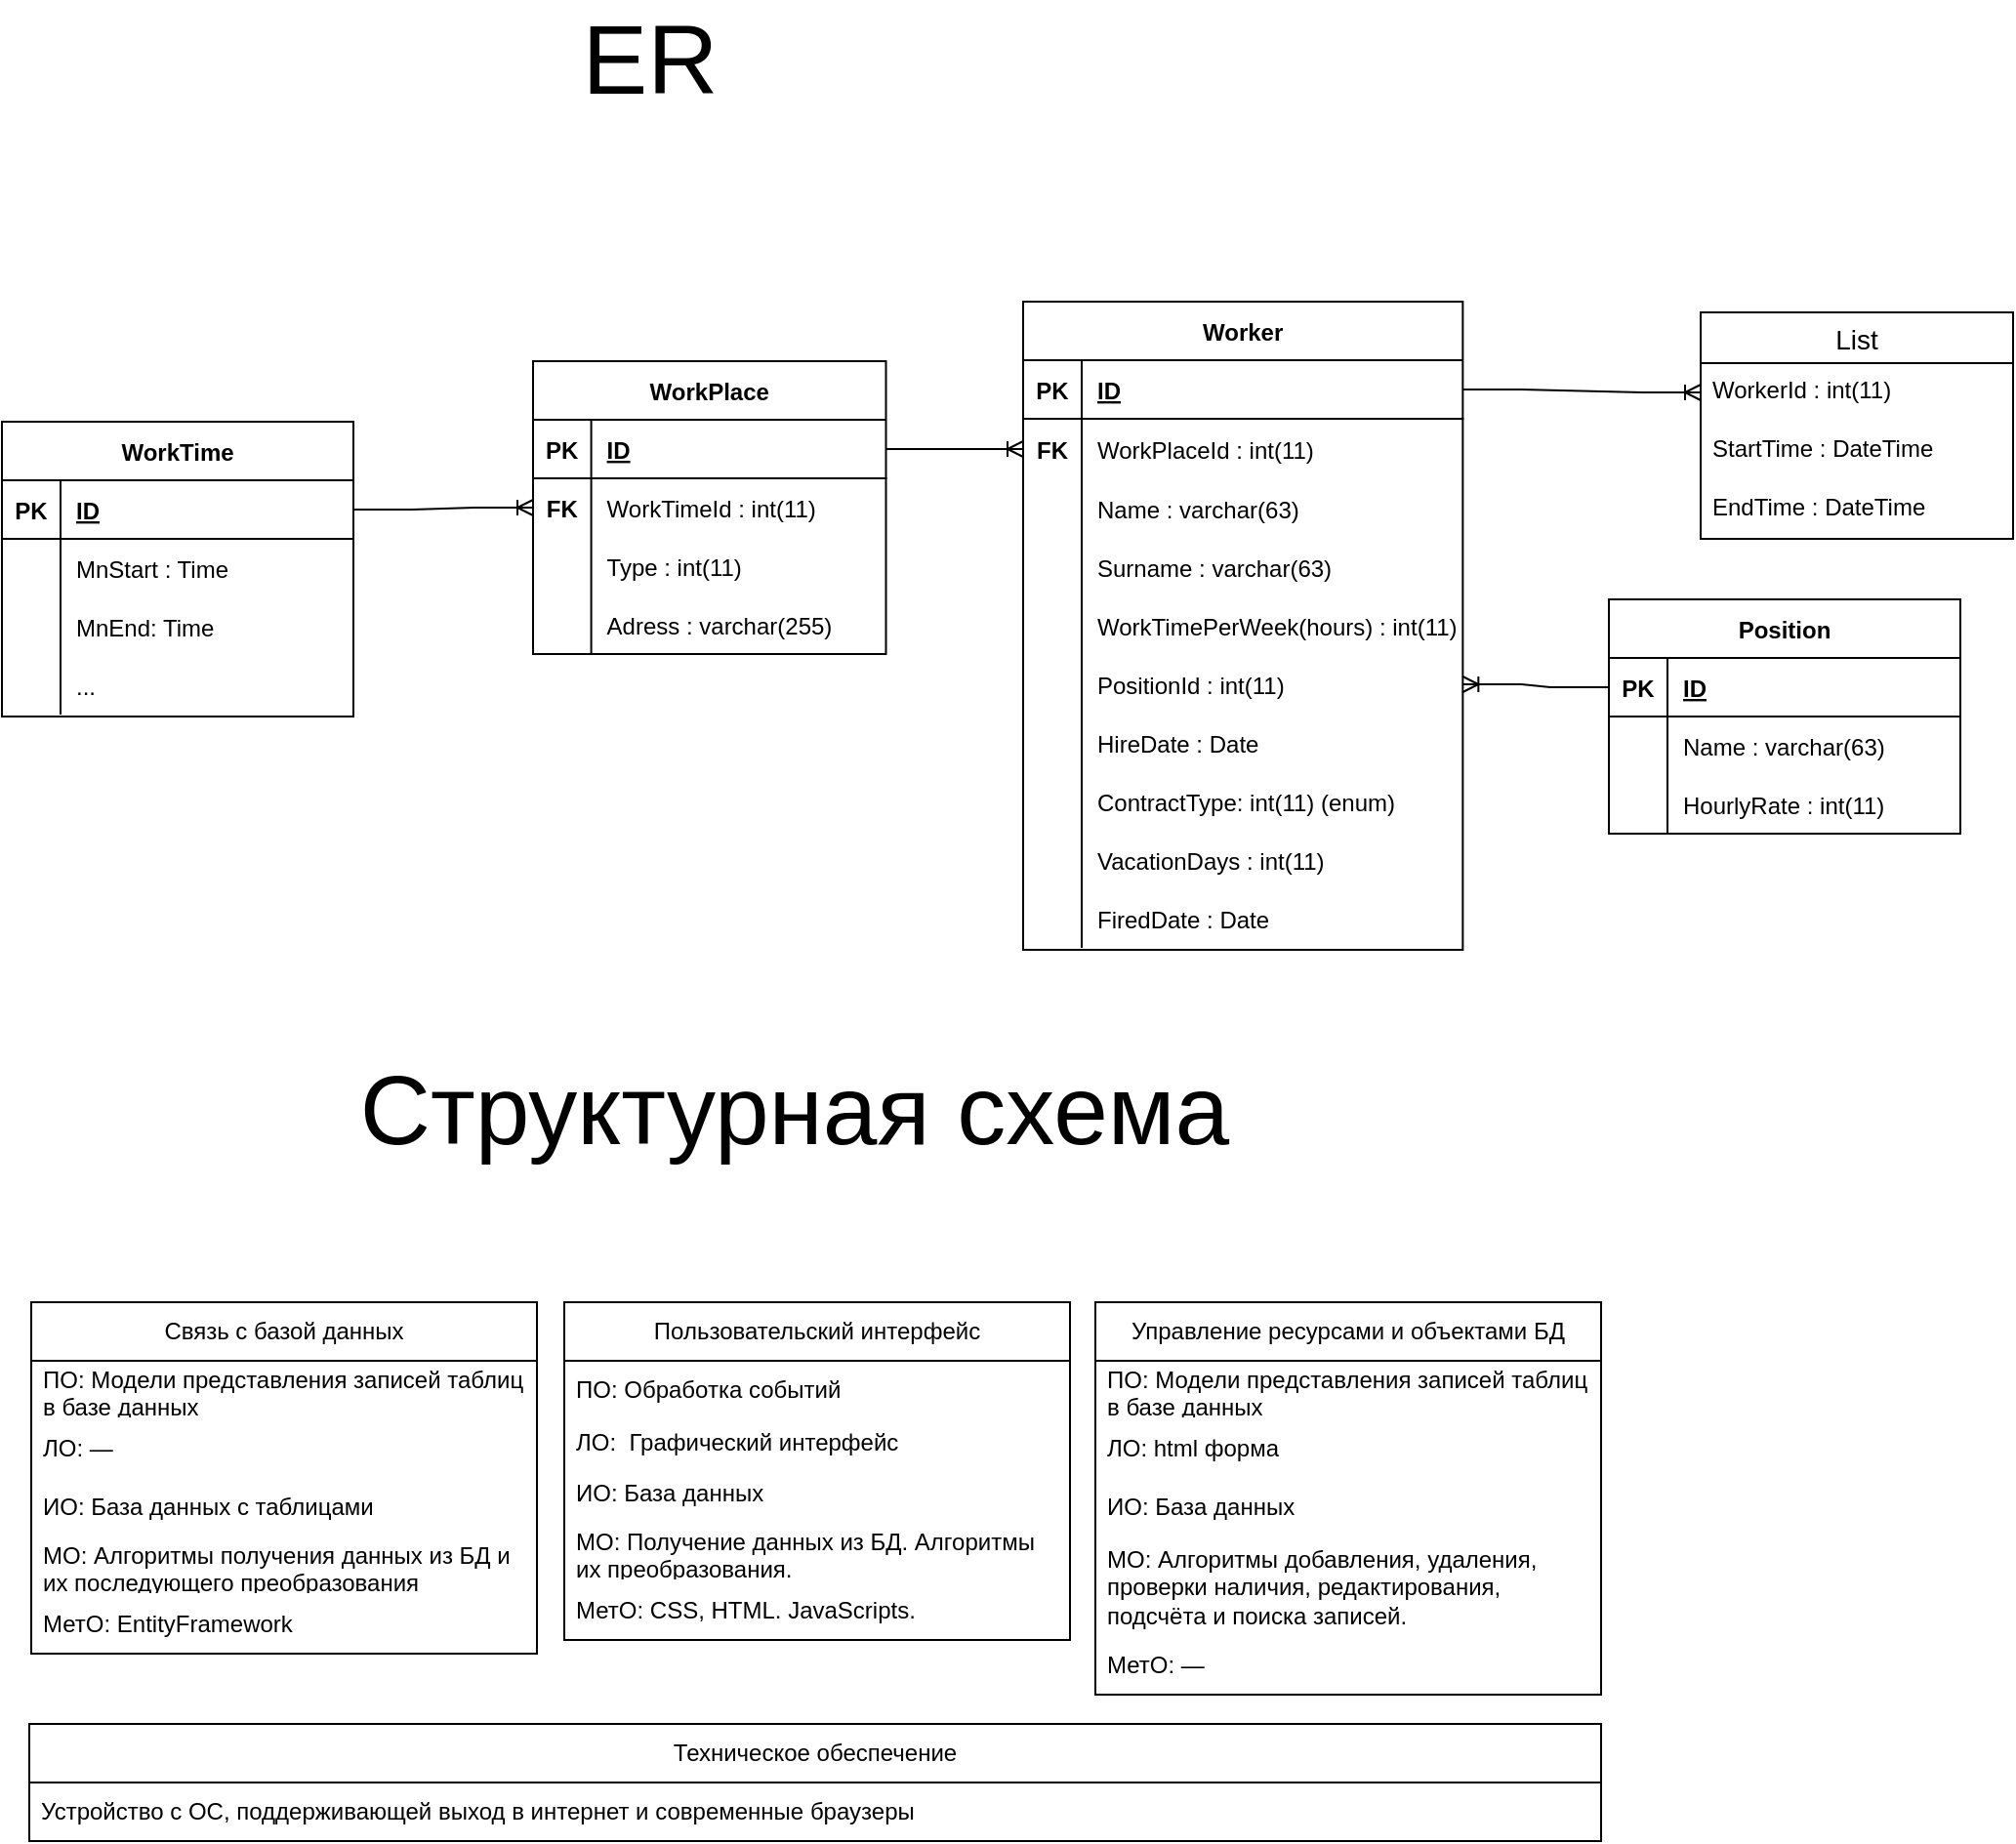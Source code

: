 <mxfile version="20.6.0" type="github">
  <diagram id="sMmAQYCs5EyKu3Fh2t2H" name="Page-1">
    <mxGraphModel dx="2839" dy="638" grid="0" gridSize="10" guides="1" tooltips="1" connect="1" arrows="1" fold="1" page="1" pageScale="1" pageWidth="827" pageHeight="1169" math="0" shadow="0">
      <root>
        <mxCell id="0" />
        <mxCell id="1" parent="0" />
        <mxCell id="rYv1pdvPTBTZVdlMx-2p-1" value="WorkPlace" style="shape=table;startSize=30;container=1;collapsible=1;childLayout=tableLayout;fixedRows=1;rowLines=0;fontStyle=1;align=center;resizeLast=1;" parent="1" vertex="1">
          <mxGeometry x="-1333" y="242" width="180.75" height="150" as="geometry" />
        </mxCell>
        <mxCell id="rYv1pdvPTBTZVdlMx-2p-2" value="" style="shape=tableRow;horizontal=0;startSize=0;swimlaneHead=0;swimlaneBody=0;fillColor=none;collapsible=0;dropTarget=0;points=[[0,0.5],[1,0.5]];portConstraint=eastwest;top=0;left=0;right=0;bottom=1;" parent="rYv1pdvPTBTZVdlMx-2p-1" vertex="1">
          <mxGeometry y="30" width="180.75" height="30" as="geometry" />
        </mxCell>
        <mxCell id="rYv1pdvPTBTZVdlMx-2p-3" value="PK" style="shape=partialRectangle;connectable=0;fillColor=none;top=0;left=0;bottom=0;right=0;fontStyle=1;overflow=hidden;" parent="rYv1pdvPTBTZVdlMx-2p-2" vertex="1">
          <mxGeometry width="29.793" height="30" as="geometry">
            <mxRectangle width="29.793" height="30" as="alternateBounds" />
          </mxGeometry>
        </mxCell>
        <mxCell id="rYv1pdvPTBTZVdlMx-2p-4" value="ID" style="shape=partialRectangle;connectable=0;fillColor=none;top=0;left=0;bottom=0;right=0;align=left;spacingLeft=6;fontStyle=5;overflow=hidden;" parent="rYv1pdvPTBTZVdlMx-2p-2" vertex="1">
          <mxGeometry x="29.793" width="150.957" height="30" as="geometry">
            <mxRectangle width="150.957" height="30" as="alternateBounds" />
          </mxGeometry>
        </mxCell>
        <mxCell id="rYv1pdvPTBTZVdlMx-2p-8" value="" style="shape=tableRow;horizontal=0;startSize=0;swimlaneHead=0;swimlaneBody=0;fillColor=none;collapsible=0;dropTarget=0;points=[[0,0.5],[1,0.5]];portConstraint=eastwest;top=0;left=0;right=0;bottom=0;" parent="rYv1pdvPTBTZVdlMx-2p-1" vertex="1">
          <mxGeometry y="60" width="180.75" height="30" as="geometry" />
        </mxCell>
        <mxCell id="rYv1pdvPTBTZVdlMx-2p-9" value="FK" style="shape=partialRectangle;connectable=0;fillColor=none;top=0;left=0;bottom=0;right=0;editable=1;overflow=hidden;fontStyle=1" parent="rYv1pdvPTBTZVdlMx-2p-8" vertex="1">
          <mxGeometry width="29.793" height="30" as="geometry">
            <mxRectangle width="29.793" height="30" as="alternateBounds" />
          </mxGeometry>
        </mxCell>
        <mxCell id="rYv1pdvPTBTZVdlMx-2p-10" value="WorkTimeId : int(11)" style="shape=partialRectangle;connectable=0;fillColor=none;top=0;left=0;bottom=0;right=0;align=left;spacingLeft=6;overflow=hidden;" parent="rYv1pdvPTBTZVdlMx-2p-8" vertex="1">
          <mxGeometry x="29.793" width="150.957" height="30" as="geometry">
            <mxRectangle width="150.957" height="30" as="alternateBounds" />
          </mxGeometry>
        </mxCell>
        <mxCell id="rYv1pdvPTBTZVdlMx-2p-106" value="" style="shape=tableRow;horizontal=0;startSize=0;swimlaneHead=0;swimlaneBody=0;fillColor=none;collapsible=0;dropTarget=0;points=[[0,0.5],[1,0.5]];portConstraint=eastwest;top=0;left=0;right=0;bottom=0;" parent="rYv1pdvPTBTZVdlMx-2p-1" vertex="1">
          <mxGeometry y="90" width="180.75" height="30" as="geometry" />
        </mxCell>
        <mxCell id="rYv1pdvPTBTZVdlMx-2p-107" value="" style="shape=partialRectangle;connectable=0;fillColor=none;top=0;left=0;bottom=0;right=0;editable=1;overflow=hidden;" parent="rYv1pdvPTBTZVdlMx-2p-106" vertex="1">
          <mxGeometry width="29.793" height="30" as="geometry">
            <mxRectangle width="29.793" height="30" as="alternateBounds" />
          </mxGeometry>
        </mxCell>
        <mxCell id="rYv1pdvPTBTZVdlMx-2p-108" value="Type : int(11)" style="shape=partialRectangle;connectable=0;fillColor=none;top=0;left=0;bottom=0;right=0;align=left;spacingLeft=6;overflow=hidden;" parent="rYv1pdvPTBTZVdlMx-2p-106" vertex="1">
          <mxGeometry x="29.793" width="150.957" height="30" as="geometry">
            <mxRectangle width="150.957" height="30" as="alternateBounds" />
          </mxGeometry>
        </mxCell>
        <mxCell id="rYv1pdvPTBTZVdlMx-2p-129" value="" style="shape=tableRow;horizontal=0;startSize=0;swimlaneHead=0;swimlaneBody=0;fillColor=none;collapsible=0;dropTarget=0;points=[[0,0.5],[1,0.5]];portConstraint=eastwest;top=0;left=0;right=0;bottom=0;" parent="rYv1pdvPTBTZVdlMx-2p-1" vertex="1">
          <mxGeometry y="120" width="180.75" height="30" as="geometry" />
        </mxCell>
        <mxCell id="rYv1pdvPTBTZVdlMx-2p-130" value="" style="shape=partialRectangle;connectable=0;fillColor=none;top=0;left=0;bottom=0;right=0;editable=1;overflow=hidden;" parent="rYv1pdvPTBTZVdlMx-2p-129" vertex="1">
          <mxGeometry width="29.793" height="30" as="geometry">
            <mxRectangle width="29.793" height="30" as="alternateBounds" />
          </mxGeometry>
        </mxCell>
        <mxCell id="rYv1pdvPTBTZVdlMx-2p-131" value="Adress : varchar(255)" style="shape=partialRectangle;connectable=0;fillColor=none;top=0;left=0;bottom=0;right=0;align=left;spacingLeft=6;overflow=hidden;" parent="rYv1pdvPTBTZVdlMx-2p-129" vertex="1">
          <mxGeometry x="29.793" width="150.957" height="30" as="geometry">
            <mxRectangle width="150.957" height="30" as="alternateBounds" />
          </mxGeometry>
        </mxCell>
        <mxCell id="rYv1pdvPTBTZVdlMx-2p-14" value="Worker" style="shape=table;startSize=30;container=1;collapsible=1;childLayout=tableLayout;fixedRows=1;rowLines=0;fontStyle=1;align=center;resizeLast=1;" parent="1" vertex="1">
          <mxGeometry x="-1082" y="211.5" width="225.17" height="332" as="geometry">
            <mxRectangle x="-540" y="203.5" width="68" height="30" as="alternateBounds" />
          </mxGeometry>
        </mxCell>
        <mxCell id="rYv1pdvPTBTZVdlMx-2p-15" value="" style="shape=tableRow;horizontal=0;startSize=0;swimlaneHead=0;swimlaneBody=0;fillColor=none;collapsible=0;dropTarget=0;points=[[0,0.5],[1,0.5]];portConstraint=eastwest;top=0;left=0;right=0;bottom=1;" parent="rYv1pdvPTBTZVdlMx-2p-14" vertex="1">
          <mxGeometry y="30" width="225.17" height="30" as="geometry" />
        </mxCell>
        <mxCell id="rYv1pdvPTBTZVdlMx-2p-16" value="PK" style="shape=partialRectangle;connectable=0;fillColor=none;top=0;left=0;bottom=0;right=0;fontStyle=1;overflow=hidden;" parent="rYv1pdvPTBTZVdlMx-2p-15" vertex="1">
          <mxGeometry width="30.0" height="30" as="geometry">
            <mxRectangle width="30.0" height="30" as="alternateBounds" />
          </mxGeometry>
        </mxCell>
        <mxCell id="rYv1pdvPTBTZVdlMx-2p-17" value="ID" style="shape=partialRectangle;connectable=0;fillColor=none;top=0;left=0;bottom=0;right=0;align=left;spacingLeft=6;fontStyle=5;overflow=hidden;" parent="rYv1pdvPTBTZVdlMx-2p-15" vertex="1">
          <mxGeometry x="30.0" width="195.17" height="30" as="geometry">
            <mxRectangle width="195.17" height="30" as="alternateBounds" />
          </mxGeometry>
        </mxCell>
        <mxCell id="rYv1pdvPTBTZVdlMx-2p-18" value="" style="shape=tableRow;horizontal=0;startSize=0;swimlaneHead=0;swimlaneBody=0;fillColor=none;collapsible=0;dropTarget=0;points=[[0,0.5],[1,0.5]];portConstraint=eastwest;top=0;left=0;right=0;bottom=0;" parent="rYv1pdvPTBTZVdlMx-2p-14" vertex="1">
          <mxGeometry y="60" width="225.17" height="31" as="geometry" />
        </mxCell>
        <mxCell id="rYv1pdvPTBTZVdlMx-2p-19" value="FK" style="shape=partialRectangle;connectable=0;fillColor=none;top=0;left=0;bottom=0;right=0;editable=1;overflow=hidden;fontStyle=1" parent="rYv1pdvPTBTZVdlMx-2p-18" vertex="1">
          <mxGeometry width="30.0" height="31" as="geometry">
            <mxRectangle width="30.0" height="31" as="alternateBounds" />
          </mxGeometry>
        </mxCell>
        <mxCell id="rYv1pdvPTBTZVdlMx-2p-20" value="WorkPlaceId : int(11)" style="shape=partialRectangle;connectable=0;fillColor=none;top=0;left=0;bottom=0;right=0;align=left;spacingLeft=6;overflow=hidden;" parent="rYv1pdvPTBTZVdlMx-2p-18" vertex="1">
          <mxGeometry x="30.0" width="195.17" height="31" as="geometry">
            <mxRectangle width="195.17" height="31" as="alternateBounds" />
          </mxGeometry>
        </mxCell>
        <mxCell id="rYv1pdvPTBTZVdlMx-2p-21" value="" style="shape=tableRow;horizontal=0;startSize=0;swimlaneHead=0;swimlaneBody=0;fillColor=none;collapsible=0;dropTarget=0;points=[[0,0.5],[1,0.5]];portConstraint=eastwest;top=0;left=0;right=0;bottom=0;" parent="rYv1pdvPTBTZVdlMx-2p-14" vertex="1">
          <mxGeometry y="91" width="225.17" height="30" as="geometry" />
        </mxCell>
        <mxCell id="rYv1pdvPTBTZVdlMx-2p-22" value="" style="shape=partialRectangle;connectable=0;fillColor=none;top=0;left=0;bottom=0;right=0;editable=1;overflow=hidden;" parent="rYv1pdvPTBTZVdlMx-2p-21" vertex="1">
          <mxGeometry width="30.0" height="30" as="geometry">
            <mxRectangle width="30.0" height="30" as="alternateBounds" />
          </mxGeometry>
        </mxCell>
        <mxCell id="rYv1pdvPTBTZVdlMx-2p-23" value="Name : varchar(63)" style="shape=partialRectangle;connectable=0;fillColor=none;top=0;left=0;bottom=0;right=0;align=left;spacingLeft=6;overflow=hidden;" parent="rYv1pdvPTBTZVdlMx-2p-21" vertex="1">
          <mxGeometry x="30.0" width="195.17" height="30" as="geometry">
            <mxRectangle width="195.17" height="30" as="alternateBounds" />
          </mxGeometry>
        </mxCell>
        <mxCell id="rYv1pdvPTBTZVdlMx-2p-24" value="" style="shape=tableRow;horizontal=0;startSize=0;swimlaneHead=0;swimlaneBody=0;fillColor=none;collapsible=0;dropTarget=0;points=[[0,0.5],[1,0.5]];portConstraint=eastwest;top=0;left=0;right=0;bottom=0;" parent="rYv1pdvPTBTZVdlMx-2p-14" vertex="1">
          <mxGeometry y="121" width="225.17" height="30" as="geometry" />
        </mxCell>
        <mxCell id="rYv1pdvPTBTZVdlMx-2p-25" value="" style="shape=partialRectangle;connectable=0;fillColor=none;top=0;left=0;bottom=0;right=0;editable=1;overflow=hidden;" parent="rYv1pdvPTBTZVdlMx-2p-24" vertex="1">
          <mxGeometry width="30.0" height="30" as="geometry">
            <mxRectangle width="30.0" height="30" as="alternateBounds" />
          </mxGeometry>
        </mxCell>
        <mxCell id="rYv1pdvPTBTZVdlMx-2p-26" value="Surname : varchar(63)" style="shape=partialRectangle;connectable=0;fillColor=none;top=0;left=0;bottom=0;right=0;align=left;spacingLeft=6;overflow=hidden;" parent="rYv1pdvPTBTZVdlMx-2p-24" vertex="1">
          <mxGeometry x="30.0" width="195.17" height="30" as="geometry">
            <mxRectangle width="195.17" height="30" as="alternateBounds" />
          </mxGeometry>
        </mxCell>
        <mxCell id="rYv1pdvPTBTZVdlMx-2p-30" value="" style="shape=tableRow;horizontal=0;startSize=0;swimlaneHead=0;swimlaneBody=0;fillColor=none;collapsible=0;dropTarget=0;points=[[0,0.5],[1,0.5]];portConstraint=eastwest;top=0;left=0;right=0;bottom=0;" parent="rYv1pdvPTBTZVdlMx-2p-14" vertex="1">
          <mxGeometry y="151" width="225.17" height="30" as="geometry" />
        </mxCell>
        <mxCell id="rYv1pdvPTBTZVdlMx-2p-31" value="" style="shape=partialRectangle;connectable=0;fillColor=none;top=0;left=0;bottom=0;right=0;editable=1;overflow=hidden;" parent="rYv1pdvPTBTZVdlMx-2p-30" vertex="1">
          <mxGeometry width="30.0" height="30" as="geometry">
            <mxRectangle width="30.0" height="30" as="alternateBounds" />
          </mxGeometry>
        </mxCell>
        <mxCell id="rYv1pdvPTBTZVdlMx-2p-32" value="WorkTimePerWeek(hours) : int(11)" style="shape=partialRectangle;connectable=0;fillColor=none;top=0;left=0;bottom=0;right=0;align=left;spacingLeft=6;overflow=hidden;" parent="rYv1pdvPTBTZVdlMx-2p-30" vertex="1">
          <mxGeometry x="30.0" width="195.17" height="30" as="geometry">
            <mxRectangle width="195.17" height="30" as="alternateBounds" />
          </mxGeometry>
        </mxCell>
        <mxCell id="rYv1pdvPTBTZVdlMx-2p-49" value="" style="shape=tableRow;horizontal=0;startSize=0;swimlaneHead=0;swimlaneBody=0;fillColor=none;collapsible=0;dropTarget=0;points=[[0,0.5],[1,0.5]];portConstraint=eastwest;top=0;left=0;right=0;bottom=0;" parent="rYv1pdvPTBTZVdlMx-2p-14" vertex="1">
          <mxGeometry y="181" width="225.17" height="30" as="geometry" />
        </mxCell>
        <mxCell id="rYv1pdvPTBTZVdlMx-2p-50" value="" style="shape=partialRectangle;connectable=0;fillColor=none;top=0;left=0;bottom=0;right=0;editable=1;overflow=hidden;" parent="rYv1pdvPTBTZVdlMx-2p-49" vertex="1">
          <mxGeometry width="30.0" height="30" as="geometry">
            <mxRectangle width="30.0" height="30" as="alternateBounds" />
          </mxGeometry>
        </mxCell>
        <mxCell id="rYv1pdvPTBTZVdlMx-2p-51" value="PositionId : int(11)" style="shape=partialRectangle;connectable=0;fillColor=none;top=0;left=0;bottom=0;right=0;align=left;spacingLeft=6;overflow=hidden;" parent="rYv1pdvPTBTZVdlMx-2p-49" vertex="1">
          <mxGeometry x="30.0" width="195.17" height="30" as="geometry">
            <mxRectangle width="195.17" height="30" as="alternateBounds" />
          </mxGeometry>
        </mxCell>
        <mxCell id="rYv1pdvPTBTZVdlMx-2p-52" value="" style="shape=tableRow;horizontal=0;startSize=0;swimlaneHead=0;swimlaneBody=0;fillColor=none;collapsible=0;dropTarget=0;points=[[0,0.5],[1,0.5]];portConstraint=eastwest;top=0;left=0;right=0;bottom=0;" parent="rYv1pdvPTBTZVdlMx-2p-14" vertex="1">
          <mxGeometry y="211" width="225.17" height="30" as="geometry" />
        </mxCell>
        <mxCell id="rYv1pdvPTBTZVdlMx-2p-53" value="" style="shape=partialRectangle;connectable=0;fillColor=none;top=0;left=0;bottom=0;right=0;editable=1;overflow=hidden;" parent="rYv1pdvPTBTZVdlMx-2p-52" vertex="1">
          <mxGeometry width="30.0" height="30" as="geometry">
            <mxRectangle width="30.0" height="30" as="alternateBounds" />
          </mxGeometry>
        </mxCell>
        <mxCell id="rYv1pdvPTBTZVdlMx-2p-54" value="HireDate : Date" style="shape=partialRectangle;connectable=0;fillColor=none;top=0;left=0;bottom=0;right=0;align=left;spacingLeft=6;overflow=hidden;" parent="rYv1pdvPTBTZVdlMx-2p-52" vertex="1">
          <mxGeometry x="30.0" width="195.17" height="30" as="geometry">
            <mxRectangle width="195.17" height="30" as="alternateBounds" />
          </mxGeometry>
        </mxCell>
        <mxCell id="rYv1pdvPTBTZVdlMx-2p-55" value="" style="shape=tableRow;horizontal=0;startSize=0;swimlaneHead=0;swimlaneBody=0;fillColor=none;collapsible=0;dropTarget=0;points=[[0,0.5],[1,0.5]];portConstraint=eastwest;top=0;left=0;right=0;bottom=0;" parent="rYv1pdvPTBTZVdlMx-2p-14" vertex="1">
          <mxGeometry y="241" width="225.17" height="30" as="geometry" />
        </mxCell>
        <mxCell id="rYv1pdvPTBTZVdlMx-2p-56" value="" style="shape=partialRectangle;connectable=0;fillColor=none;top=0;left=0;bottom=0;right=0;editable=1;overflow=hidden;" parent="rYv1pdvPTBTZVdlMx-2p-55" vertex="1">
          <mxGeometry width="30.0" height="30" as="geometry">
            <mxRectangle width="30.0" height="30" as="alternateBounds" />
          </mxGeometry>
        </mxCell>
        <mxCell id="rYv1pdvPTBTZVdlMx-2p-57" value="ContractType: int(11) (enum)" style="shape=partialRectangle;connectable=0;fillColor=none;top=0;left=0;bottom=0;right=0;align=left;spacingLeft=6;overflow=hidden;" parent="rYv1pdvPTBTZVdlMx-2p-55" vertex="1">
          <mxGeometry x="30.0" width="195.17" height="30" as="geometry">
            <mxRectangle width="195.17" height="30" as="alternateBounds" />
          </mxGeometry>
        </mxCell>
        <mxCell id="rYv1pdvPTBTZVdlMx-2p-58" value="" style="shape=tableRow;horizontal=0;startSize=0;swimlaneHead=0;swimlaneBody=0;fillColor=none;collapsible=0;dropTarget=0;points=[[0,0.5],[1,0.5]];portConstraint=eastwest;top=0;left=0;right=0;bottom=0;" parent="rYv1pdvPTBTZVdlMx-2p-14" vertex="1">
          <mxGeometry y="271" width="225.17" height="30" as="geometry" />
        </mxCell>
        <mxCell id="rYv1pdvPTBTZVdlMx-2p-59" value="" style="shape=partialRectangle;connectable=0;fillColor=none;top=0;left=0;bottom=0;right=0;editable=1;overflow=hidden;" parent="rYv1pdvPTBTZVdlMx-2p-58" vertex="1">
          <mxGeometry width="30.0" height="30" as="geometry">
            <mxRectangle width="30.0" height="30" as="alternateBounds" />
          </mxGeometry>
        </mxCell>
        <mxCell id="rYv1pdvPTBTZVdlMx-2p-60" value="VacationDays : int(11)" style="shape=partialRectangle;connectable=0;fillColor=none;top=0;left=0;bottom=0;right=0;align=left;spacingLeft=6;overflow=hidden;" parent="rYv1pdvPTBTZVdlMx-2p-58" vertex="1">
          <mxGeometry x="30.0" width="195.17" height="30" as="geometry">
            <mxRectangle width="195.17" height="30" as="alternateBounds" />
          </mxGeometry>
        </mxCell>
        <mxCell id="c0_WBCbqgJbCGg01KjeH-1" value="" style="shape=tableRow;horizontal=0;startSize=0;swimlaneHead=0;swimlaneBody=0;fillColor=none;collapsible=0;dropTarget=0;points=[[0,0.5],[1,0.5]];portConstraint=eastwest;top=0;left=0;right=0;bottom=0;" vertex="1" parent="rYv1pdvPTBTZVdlMx-2p-14">
          <mxGeometry y="301" width="225.17" height="30" as="geometry" />
        </mxCell>
        <mxCell id="c0_WBCbqgJbCGg01KjeH-2" value="" style="shape=partialRectangle;connectable=0;fillColor=none;top=0;left=0;bottom=0;right=0;editable=1;overflow=hidden;" vertex="1" parent="c0_WBCbqgJbCGg01KjeH-1">
          <mxGeometry width="30.0" height="30" as="geometry">
            <mxRectangle width="30.0" height="30" as="alternateBounds" />
          </mxGeometry>
        </mxCell>
        <mxCell id="c0_WBCbqgJbCGg01KjeH-3" value="FiredDate : Date" style="shape=partialRectangle;connectable=0;fillColor=none;top=0;left=0;bottom=0;right=0;align=left;spacingLeft=6;overflow=hidden;" vertex="1" parent="c0_WBCbqgJbCGg01KjeH-1">
          <mxGeometry x="30.0" width="195.17" height="30" as="geometry">
            <mxRectangle width="195.17" height="30" as="alternateBounds" />
          </mxGeometry>
        </mxCell>
        <mxCell id="rYv1pdvPTBTZVdlMx-2p-27" value="" style="shape=tableRow;horizontal=0;startSize=0;swimlaneHead=0;swimlaneBody=0;fillColor=none;collapsible=0;dropTarget=0;points=[[0,0.5],[1,0.5]];portConstraint=eastwest;top=0;left=0;right=0;bottom=0;" parent="1" vertex="1">
          <mxGeometry x="-1045" y="200" width="180" height="30" as="geometry" />
        </mxCell>
        <mxCell id="rYv1pdvPTBTZVdlMx-2p-61" value="" style="edgeStyle=entityRelationEdgeStyle;fontSize=12;html=1;endArrow=ERoneToMany;rounded=0;entryX=0;entryY=0.5;entryDx=0;entryDy=0;exitX=1;exitY=0.5;exitDx=0;exitDy=0;" parent="1" source="rYv1pdvPTBTZVdlMx-2p-2" target="rYv1pdvPTBTZVdlMx-2p-18" edge="1">
          <mxGeometry width="100" height="100" relative="1" as="geometry">
            <mxPoint x="-1154" y="96" as="sourcePoint" />
            <mxPoint x="-1054" y="-4" as="targetPoint" />
          </mxGeometry>
        </mxCell>
        <mxCell id="rYv1pdvPTBTZVdlMx-2p-62" value="Position" style="shape=table;startSize=30;container=1;collapsible=1;childLayout=tableLayout;fixedRows=1;rowLines=0;fontStyle=1;align=center;resizeLast=1;" parent="1" vertex="1">
          <mxGeometry x="-782" y="364" width="180" height="120" as="geometry" />
        </mxCell>
        <mxCell id="rYv1pdvPTBTZVdlMx-2p-63" value="" style="shape=tableRow;horizontal=0;startSize=0;swimlaneHead=0;swimlaneBody=0;fillColor=none;collapsible=0;dropTarget=0;points=[[0,0.5],[1,0.5]];portConstraint=eastwest;top=0;left=0;right=0;bottom=1;" parent="rYv1pdvPTBTZVdlMx-2p-62" vertex="1">
          <mxGeometry y="30" width="180" height="30" as="geometry" />
        </mxCell>
        <mxCell id="rYv1pdvPTBTZVdlMx-2p-64" value="PK" style="shape=partialRectangle;connectable=0;fillColor=none;top=0;left=0;bottom=0;right=0;fontStyle=1;overflow=hidden;" parent="rYv1pdvPTBTZVdlMx-2p-63" vertex="1">
          <mxGeometry width="30" height="30" as="geometry">
            <mxRectangle width="30" height="30" as="alternateBounds" />
          </mxGeometry>
        </mxCell>
        <mxCell id="rYv1pdvPTBTZVdlMx-2p-65" value="ID" style="shape=partialRectangle;connectable=0;fillColor=none;top=0;left=0;bottom=0;right=0;align=left;spacingLeft=6;fontStyle=5;overflow=hidden;" parent="rYv1pdvPTBTZVdlMx-2p-63" vertex="1">
          <mxGeometry x="30" width="150" height="30" as="geometry">
            <mxRectangle width="150" height="30" as="alternateBounds" />
          </mxGeometry>
        </mxCell>
        <mxCell id="rYv1pdvPTBTZVdlMx-2p-66" value="" style="shape=tableRow;horizontal=0;startSize=0;swimlaneHead=0;swimlaneBody=0;fillColor=none;collapsible=0;dropTarget=0;points=[[0,0.5],[1,0.5]];portConstraint=eastwest;top=0;left=0;right=0;bottom=0;" parent="rYv1pdvPTBTZVdlMx-2p-62" vertex="1">
          <mxGeometry y="60" width="180" height="30" as="geometry" />
        </mxCell>
        <mxCell id="rYv1pdvPTBTZVdlMx-2p-67" value="" style="shape=partialRectangle;connectable=0;fillColor=none;top=0;left=0;bottom=0;right=0;editable=1;overflow=hidden;" parent="rYv1pdvPTBTZVdlMx-2p-66" vertex="1">
          <mxGeometry width="30" height="30" as="geometry">
            <mxRectangle width="30" height="30" as="alternateBounds" />
          </mxGeometry>
        </mxCell>
        <mxCell id="rYv1pdvPTBTZVdlMx-2p-68" value="Name : varchar(63)" style="shape=partialRectangle;connectable=0;fillColor=none;top=0;left=0;bottom=0;right=0;align=left;spacingLeft=6;overflow=hidden;" parent="rYv1pdvPTBTZVdlMx-2p-66" vertex="1">
          <mxGeometry x="30" width="150" height="30" as="geometry">
            <mxRectangle width="150" height="30" as="alternateBounds" />
          </mxGeometry>
        </mxCell>
        <mxCell id="rYv1pdvPTBTZVdlMx-2p-69" value="" style="shape=tableRow;horizontal=0;startSize=0;swimlaneHead=0;swimlaneBody=0;fillColor=none;collapsible=0;dropTarget=0;points=[[0,0.5],[1,0.5]];portConstraint=eastwest;top=0;left=0;right=0;bottom=0;" parent="rYv1pdvPTBTZVdlMx-2p-62" vertex="1">
          <mxGeometry y="90" width="180" height="30" as="geometry" />
        </mxCell>
        <mxCell id="rYv1pdvPTBTZVdlMx-2p-70" value="" style="shape=partialRectangle;connectable=0;fillColor=none;top=0;left=0;bottom=0;right=0;editable=1;overflow=hidden;" parent="rYv1pdvPTBTZVdlMx-2p-69" vertex="1">
          <mxGeometry width="30" height="30" as="geometry">
            <mxRectangle width="30" height="30" as="alternateBounds" />
          </mxGeometry>
        </mxCell>
        <mxCell id="rYv1pdvPTBTZVdlMx-2p-71" value="HourlyRate : int(11)" style="shape=partialRectangle;connectable=0;fillColor=none;top=0;left=0;bottom=0;right=0;align=left;spacingLeft=6;overflow=hidden;" parent="rYv1pdvPTBTZVdlMx-2p-69" vertex="1">
          <mxGeometry x="30" width="150" height="30" as="geometry">
            <mxRectangle width="150" height="30" as="alternateBounds" />
          </mxGeometry>
        </mxCell>
        <mxCell id="rYv1pdvPTBTZVdlMx-2p-75" value="" style="edgeStyle=entityRelationEdgeStyle;fontSize=12;html=1;endArrow=ERoneToMany;rounded=0;entryX=1;entryY=0.5;entryDx=0;entryDy=0;exitX=0;exitY=0.5;exitDx=0;exitDy=0;" parent="1" source="rYv1pdvPTBTZVdlMx-2p-63" target="rYv1pdvPTBTZVdlMx-2p-49" edge="1">
          <mxGeometry width="100" height="100" relative="1" as="geometry">
            <mxPoint x="-787" y="230" as="sourcePoint" />
            <mxPoint x="-687" y="130" as="targetPoint" />
          </mxGeometry>
        </mxCell>
        <mxCell id="rYv1pdvPTBTZVdlMx-2p-89" value="" style="edgeStyle=entityRelationEdgeStyle;fontSize=12;html=1;endArrow=ERoneToMany;rounded=0;exitX=1;exitY=0.5;exitDx=0;exitDy=0;entryX=0;entryY=0.5;entryDx=0;entryDy=0;strokeWidth=1;" parent="1" source="rYv1pdvPTBTZVdlMx-2p-15" target="rYv1pdvPTBTZVdlMx-2p-209" edge="1">
          <mxGeometry width="100" height="100" relative="1" as="geometry">
            <mxPoint x="-907" y="521" as="sourcePoint" />
            <mxPoint x="-807" y="421" as="targetPoint" />
          </mxGeometry>
        </mxCell>
        <mxCell id="rYv1pdvPTBTZVdlMx-2p-208" value="List" style="swimlane;fontStyle=0;childLayout=stackLayout;horizontal=1;startSize=26;horizontalStack=0;resizeParent=1;resizeParentMax=0;resizeLast=0;collapsible=1;marginBottom=0;align=center;fontSize=14;" parent="1" vertex="1">
          <mxGeometry x="-735" y="217" width="160" height="116" as="geometry" />
        </mxCell>
        <mxCell id="rYv1pdvPTBTZVdlMx-2p-209" value="WorkerId : int(11)" style="text;strokeColor=none;fillColor=none;spacingLeft=4;spacingRight=4;overflow=hidden;rotatable=0;points=[[0,0.5],[1,0.5]];portConstraint=eastwest;fontSize=12;" parent="rYv1pdvPTBTZVdlMx-2p-208" vertex="1">
          <mxGeometry y="26" width="160" height="30" as="geometry" />
        </mxCell>
        <mxCell id="rYv1pdvPTBTZVdlMx-2p-210" value="StartTime : DateTime" style="text;strokeColor=none;fillColor=none;spacingLeft=4;spacingRight=4;overflow=hidden;rotatable=0;points=[[0,0.5],[1,0.5]];portConstraint=eastwest;fontSize=12;" parent="rYv1pdvPTBTZVdlMx-2p-208" vertex="1">
          <mxGeometry y="56" width="160" height="30" as="geometry" />
        </mxCell>
        <mxCell id="rYv1pdvPTBTZVdlMx-2p-211" value="EndTime : DateTime" style="text;strokeColor=none;fillColor=none;spacingLeft=4;spacingRight=4;overflow=hidden;rotatable=0;points=[[0,0.5],[1,0.5]];portConstraint=eastwest;fontSize=12;" parent="rYv1pdvPTBTZVdlMx-2p-208" vertex="1">
          <mxGeometry y="86" width="160" height="30" as="geometry" />
        </mxCell>
        <mxCell id="rYv1pdvPTBTZVdlMx-2p-228" value="WorkTime" style="shape=table;startSize=30;container=1;collapsible=1;childLayout=tableLayout;fixedRows=1;rowLines=0;fontStyle=1;align=center;resizeLast=1;strokeColor=#000000;" parent="1" vertex="1">
          <mxGeometry x="-1605" y="273" width="180" height="151" as="geometry" />
        </mxCell>
        <mxCell id="rYv1pdvPTBTZVdlMx-2p-229" value="" style="shape=tableRow;horizontal=0;startSize=0;swimlaneHead=0;swimlaneBody=0;fillColor=none;collapsible=0;dropTarget=0;points=[[0,0.5],[1,0.5]];portConstraint=eastwest;top=0;left=0;right=0;bottom=1;strokeColor=#000000;" parent="rYv1pdvPTBTZVdlMx-2p-228" vertex="1">
          <mxGeometry y="30" width="180" height="30" as="geometry" />
        </mxCell>
        <mxCell id="rYv1pdvPTBTZVdlMx-2p-230" value="PK" style="shape=partialRectangle;connectable=0;fillColor=none;top=0;left=0;bottom=0;right=0;fontStyle=1;overflow=hidden;strokeColor=#000000;" parent="rYv1pdvPTBTZVdlMx-2p-229" vertex="1">
          <mxGeometry width="30" height="30" as="geometry">
            <mxRectangle width="30" height="30" as="alternateBounds" />
          </mxGeometry>
        </mxCell>
        <mxCell id="rYv1pdvPTBTZVdlMx-2p-231" value="ID" style="shape=partialRectangle;connectable=0;fillColor=none;top=0;left=0;bottom=0;right=0;align=left;spacingLeft=6;fontStyle=5;overflow=hidden;strokeColor=#000000;" parent="rYv1pdvPTBTZVdlMx-2p-229" vertex="1">
          <mxGeometry x="30" width="150" height="30" as="geometry">
            <mxRectangle width="150" height="30" as="alternateBounds" />
          </mxGeometry>
        </mxCell>
        <mxCell id="rYv1pdvPTBTZVdlMx-2p-232" value="" style="shape=tableRow;horizontal=0;startSize=0;swimlaneHead=0;swimlaneBody=0;fillColor=none;collapsible=0;dropTarget=0;points=[[0,0.5],[1,0.5]];portConstraint=eastwest;top=0;left=0;right=0;bottom=0;strokeColor=#000000;" parent="rYv1pdvPTBTZVdlMx-2p-228" vertex="1">
          <mxGeometry y="60" width="180" height="30" as="geometry" />
        </mxCell>
        <mxCell id="rYv1pdvPTBTZVdlMx-2p-233" value="" style="shape=partialRectangle;connectable=0;fillColor=none;top=0;left=0;bottom=0;right=0;editable=1;overflow=hidden;strokeColor=#000000;" parent="rYv1pdvPTBTZVdlMx-2p-232" vertex="1">
          <mxGeometry width="30" height="30" as="geometry">
            <mxRectangle width="30" height="30" as="alternateBounds" />
          </mxGeometry>
        </mxCell>
        <mxCell id="rYv1pdvPTBTZVdlMx-2p-234" value="MnStart : Time" style="shape=partialRectangle;connectable=0;fillColor=none;top=0;left=0;bottom=0;right=0;align=left;spacingLeft=6;overflow=hidden;strokeColor=#000000;" parent="rYv1pdvPTBTZVdlMx-2p-232" vertex="1">
          <mxGeometry x="30" width="150" height="30" as="geometry">
            <mxRectangle width="150" height="30" as="alternateBounds" />
          </mxGeometry>
        </mxCell>
        <mxCell id="rYv1pdvPTBTZVdlMx-2p-235" value="" style="shape=tableRow;horizontal=0;startSize=0;swimlaneHead=0;swimlaneBody=0;fillColor=none;collapsible=0;dropTarget=0;points=[[0,0.5],[1,0.5]];portConstraint=eastwest;top=0;left=0;right=0;bottom=0;strokeColor=#000000;" parent="rYv1pdvPTBTZVdlMx-2p-228" vertex="1">
          <mxGeometry y="90" width="180" height="30" as="geometry" />
        </mxCell>
        <mxCell id="rYv1pdvPTBTZVdlMx-2p-236" value="" style="shape=partialRectangle;connectable=0;fillColor=none;top=0;left=0;bottom=0;right=0;editable=1;overflow=hidden;strokeColor=#000000;" parent="rYv1pdvPTBTZVdlMx-2p-235" vertex="1">
          <mxGeometry width="30" height="30" as="geometry">
            <mxRectangle width="30" height="30" as="alternateBounds" />
          </mxGeometry>
        </mxCell>
        <mxCell id="rYv1pdvPTBTZVdlMx-2p-237" value="MnEnd: Time" style="shape=partialRectangle;connectable=0;fillColor=none;top=0;left=0;bottom=0;right=0;align=left;spacingLeft=6;overflow=hidden;strokeColor=#000000;" parent="rYv1pdvPTBTZVdlMx-2p-235" vertex="1">
          <mxGeometry x="30" width="150" height="30" as="geometry">
            <mxRectangle width="150" height="30" as="alternateBounds" />
          </mxGeometry>
        </mxCell>
        <mxCell id="rYv1pdvPTBTZVdlMx-2p-238" value="" style="shape=tableRow;horizontal=0;startSize=0;swimlaneHead=0;swimlaneBody=0;fillColor=none;collapsible=0;dropTarget=0;points=[[0,0.5],[1,0.5]];portConstraint=eastwest;top=0;left=0;right=0;bottom=0;strokeColor=#000000;" parent="rYv1pdvPTBTZVdlMx-2p-228" vertex="1">
          <mxGeometry y="120" width="180" height="30" as="geometry" />
        </mxCell>
        <mxCell id="rYv1pdvPTBTZVdlMx-2p-239" value="" style="shape=partialRectangle;connectable=0;fillColor=none;top=0;left=0;bottom=0;right=0;editable=1;overflow=hidden;strokeColor=#000000;" parent="rYv1pdvPTBTZVdlMx-2p-238" vertex="1">
          <mxGeometry width="30" height="30" as="geometry">
            <mxRectangle width="30" height="30" as="alternateBounds" />
          </mxGeometry>
        </mxCell>
        <mxCell id="rYv1pdvPTBTZVdlMx-2p-240" value="..." style="shape=partialRectangle;connectable=0;fillColor=none;top=0;left=0;bottom=0;right=0;align=left;spacingLeft=6;overflow=hidden;strokeColor=#000000;" parent="rYv1pdvPTBTZVdlMx-2p-238" vertex="1">
          <mxGeometry x="30" width="150" height="30" as="geometry">
            <mxRectangle width="150" height="30" as="alternateBounds" />
          </mxGeometry>
        </mxCell>
        <mxCell id="rYv1pdvPTBTZVdlMx-2p-241" value="" style="edgeStyle=entityRelationEdgeStyle;fontSize=12;html=1;endArrow=ERoneToMany;rounded=0;entryX=0;entryY=0.5;entryDx=0;entryDy=0;exitX=1;exitY=0.5;exitDx=0;exitDy=0;" parent="1" source="rYv1pdvPTBTZVdlMx-2p-229" target="rYv1pdvPTBTZVdlMx-2p-8" edge="1">
          <mxGeometry width="100" height="100" relative="1" as="geometry">
            <mxPoint x="-1224" y="320" as="sourcePoint" />
            <mxPoint x="-1150" y="544" as="targetPoint" />
          </mxGeometry>
        </mxCell>
        <mxCell id="c0_WBCbqgJbCGg01KjeH-4" value="&lt;font style=&quot;font-size: 50px;&quot;&gt;ER&lt;/font&gt;" style="text;html=1;strokeColor=none;fillColor=none;align=center;verticalAlign=middle;whiteSpace=wrap;rounded=0;" vertex="1" parent="1">
          <mxGeometry x="-1303" y="72" width="60" height="30" as="geometry" />
        </mxCell>
        <mxCell id="c0_WBCbqgJbCGg01KjeH-5" value="Структурная схема" style="text;html=1;strokeColor=none;fillColor=none;align=center;verticalAlign=middle;whiteSpace=wrap;rounded=0;fontSize=50;" vertex="1" parent="1">
          <mxGeometry x="-1462" y="610" width="526" height="30" as="geometry" />
        </mxCell>
        <mxCell id="c0_WBCbqgJbCGg01KjeH-6" value="Связь с базой данных" style="swimlane;fontStyle=0;childLayout=stackLayout;horizontal=1;startSize=30;horizontalStack=0;resizeParent=1;resizeParentMax=0;resizeLast=0;collapsible=1;marginBottom=0;whiteSpace=wrap;html=1;fontSize=12;" vertex="1" parent="1">
          <mxGeometry x="-1590" y="724" width="259" height="180" as="geometry" />
        </mxCell>
        <mxCell id="c0_WBCbqgJbCGg01KjeH-8" value="ПО: Модели представления записей таблиц в базе данных" style="text;strokeColor=none;fillColor=none;align=left;verticalAlign=middle;spacingLeft=4;spacingRight=4;overflow=hidden;points=[[0,0.5],[1,0.5]];portConstraint=eastwest;rotatable=0;whiteSpace=wrap;html=1;fontSize=12;" vertex="1" parent="c0_WBCbqgJbCGg01KjeH-6">
          <mxGeometry y="30" width="259" height="30" as="geometry" />
        </mxCell>
        <mxCell id="c0_WBCbqgJbCGg01KjeH-10" value="ЛО: —" style="text;strokeColor=none;fillColor=none;align=left;verticalAlign=middle;spacingLeft=4;spacingRight=4;overflow=hidden;points=[[0,0.5],[1,0.5]];portConstraint=eastwest;rotatable=0;whiteSpace=wrap;html=1;fontSize=12;" vertex="1" parent="c0_WBCbqgJbCGg01KjeH-6">
          <mxGeometry y="60" width="259" height="30" as="geometry" />
        </mxCell>
        <mxCell id="c0_WBCbqgJbCGg01KjeH-11" value="ИО: База данных с таблицами" style="text;strokeColor=none;fillColor=none;align=left;verticalAlign=middle;spacingLeft=4;spacingRight=4;overflow=hidden;points=[[0,0.5],[1,0.5]];portConstraint=eastwest;rotatable=0;whiteSpace=wrap;html=1;fontSize=12;" vertex="1" parent="c0_WBCbqgJbCGg01KjeH-6">
          <mxGeometry y="90" width="259" height="30" as="geometry" />
        </mxCell>
        <mxCell id="c0_WBCbqgJbCGg01KjeH-12" value="МО: Алгоритмы получения данных из БД и их последующего преобразования" style="text;strokeColor=none;fillColor=none;align=left;verticalAlign=middle;spacingLeft=4;spacingRight=4;overflow=hidden;points=[[0,0.5],[1,0.5]];portConstraint=eastwest;rotatable=0;whiteSpace=wrap;html=1;fontSize=12;" vertex="1" parent="c0_WBCbqgJbCGg01KjeH-6">
          <mxGeometry y="120" width="259" height="30" as="geometry" />
        </mxCell>
        <mxCell id="c0_WBCbqgJbCGg01KjeH-13" value="МетО: EntityFramework" style="text;strokeColor=none;fillColor=none;align=left;verticalAlign=middle;spacingLeft=4;spacingRight=4;overflow=hidden;points=[[0,0.5],[1,0.5]];portConstraint=eastwest;rotatable=0;whiteSpace=wrap;html=1;fontSize=12;" vertex="1" parent="c0_WBCbqgJbCGg01KjeH-6">
          <mxGeometry y="150" width="259" height="30" as="geometry" />
        </mxCell>
        <mxCell id="c0_WBCbqgJbCGg01KjeH-15" value="Пользовательский интерфейс" style="swimlane;fontStyle=0;childLayout=stackLayout;horizontal=1;startSize=30;horizontalStack=0;resizeParent=1;resizeParentMax=0;resizeLast=0;collapsible=1;marginBottom=0;whiteSpace=wrap;html=1;fontSize=12;" vertex="1" parent="1">
          <mxGeometry x="-1317" y="724" width="259" height="173" as="geometry" />
        </mxCell>
        <mxCell id="c0_WBCbqgJbCGg01KjeH-16" value="ПО: Обработка событий" style="text;strokeColor=none;fillColor=none;align=left;verticalAlign=middle;spacingLeft=4;spacingRight=4;overflow=hidden;points=[[0,0.5],[1,0.5]];portConstraint=eastwest;rotatable=0;whiteSpace=wrap;html=1;fontSize=12;" vertex="1" parent="c0_WBCbqgJbCGg01KjeH-15">
          <mxGeometry y="30" width="259" height="30" as="geometry" />
        </mxCell>
        <mxCell id="c0_WBCbqgJbCGg01KjeH-17" value="ЛО:&amp;nbsp; Графический интерфейс" style="text;strokeColor=none;fillColor=none;align=left;verticalAlign=middle;spacingLeft=4;spacingRight=4;overflow=hidden;points=[[0,0.5],[1,0.5]];portConstraint=eastwest;rotatable=0;whiteSpace=wrap;html=1;fontSize=12;" vertex="1" parent="c0_WBCbqgJbCGg01KjeH-15">
          <mxGeometry y="60" width="259" height="23" as="geometry" />
        </mxCell>
        <mxCell id="c0_WBCbqgJbCGg01KjeH-18" value="ИО: База данных" style="text;strokeColor=none;fillColor=none;align=left;verticalAlign=middle;spacingLeft=4;spacingRight=4;overflow=hidden;points=[[0,0.5],[1,0.5]];portConstraint=eastwest;rotatable=0;whiteSpace=wrap;html=1;fontSize=12;" vertex="1" parent="c0_WBCbqgJbCGg01KjeH-15">
          <mxGeometry y="83" width="259" height="30" as="geometry" />
        </mxCell>
        <mxCell id="c0_WBCbqgJbCGg01KjeH-19" value="МО: Получение данных из БД. Алгоритмы их преобразования." style="text;strokeColor=none;fillColor=none;align=left;verticalAlign=middle;spacingLeft=4;spacingRight=4;overflow=hidden;points=[[0,0.5],[1,0.5]];portConstraint=eastwest;rotatable=0;whiteSpace=wrap;html=1;fontSize=12;" vertex="1" parent="c0_WBCbqgJbCGg01KjeH-15">
          <mxGeometry y="113" width="259" height="30" as="geometry" />
        </mxCell>
        <mxCell id="c0_WBCbqgJbCGg01KjeH-20" value="МетО: СSS, HTML. JavaScripts." style="text;strokeColor=none;fillColor=none;align=left;verticalAlign=middle;spacingLeft=4;spacingRight=4;overflow=hidden;points=[[0,0.5],[1,0.5]];portConstraint=eastwest;rotatable=0;whiteSpace=wrap;html=1;fontSize=12;" vertex="1" parent="c0_WBCbqgJbCGg01KjeH-15">
          <mxGeometry y="143" width="259" height="30" as="geometry" />
        </mxCell>
        <mxCell id="c0_WBCbqgJbCGg01KjeH-21" value="Управление ресурсами и объектами БД" style="swimlane;fontStyle=0;childLayout=stackLayout;horizontal=1;startSize=30;horizontalStack=0;resizeParent=1;resizeParentMax=0;resizeLast=0;collapsible=1;marginBottom=0;whiteSpace=wrap;html=1;fontSize=12;" vertex="1" parent="1">
          <mxGeometry x="-1045" y="724" width="259" height="201" as="geometry" />
        </mxCell>
        <mxCell id="c0_WBCbqgJbCGg01KjeH-22" value="ПО: Модели представления записей таблиц в базе данных" style="text;strokeColor=none;fillColor=none;align=left;verticalAlign=middle;spacingLeft=4;spacingRight=4;overflow=hidden;points=[[0,0.5],[1,0.5]];portConstraint=eastwest;rotatable=0;whiteSpace=wrap;html=1;fontSize=12;" vertex="1" parent="c0_WBCbqgJbCGg01KjeH-21">
          <mxGeometry y="30" width="259" height="30" as="geometry" />
        </mxCell>
        <mxCell id="c0_WBCbqgJbCGg01KjeH-23" value="ЛО: html форма&amp;nbsp;" style="text;strokeColor=none;fillColor=none;align=left;verticalAlign=middle;spacingLeft=4;spacingRight=4;overflow=hidden;points=[[0,0.5],[1,0.5]];portConstraint=eastwest;rotatable=0;whiteSpace=wrap;html=1;fontSize=12;" vertex="1" parent="c0_WBCbqgJbCGg01KjeH-21">
          <mxGeometry y="60" width="259" height="30" as="geometry" />
        </mxCell>
        <mxCell id="c0_WBCbqgJbCGg01KjeH-24" value="ИО: База данных" style="text;strokeColor=none;fillColor=none;align=left;verticalAlign=middle;spacingLeft=4;spacingRight=4;overflow=hidden;points=[[0,0.5],[1,0.5]];portConstraint=eastwest;rotatable=0;whiteSpace=wrap;html=1;fontSize=12;" vertex="1" parent="c0_WBCbqgJbCGg01KjeH-21">
          <mxGeometry y="90" width="259" height="30" as="geometry" />
        </mxCell>
        <mxCell id="c0_WBCbqgJbCGg01KjeH-25" value="МО: Алгоритмы добавления, удаления, проверки наличия, редактирования, подсчёта и поиска записей." style="text;strokeColor=none;fillColor=none;align=left;verticalAlign=middle;spacingLeft=4;spacingRight=4;overflow=hidden;points=[[0,0.5],[1,0.5]];portConstraint=eastwest;rotatable=0;whiteSpace=wrap;html=1;fontSize=12;" vertex="1" parent="c0_WBCbqgJbCGg01KjeH-21">
          <mxGeometry y="120" width="259" height="51" as="geometry" />
        </mxCell>
        <mxCell id="c0_WBCbqgJbCGg01KjeH-26" value="МетО: —" style="text;strokeColor=none;fillColor=none;align=left;verticalAlign=middle;spacingLeft=4;spacingRight=4;overflow=hidden;points=[[0,0.5],[1,0.5]];portConstraint=eastwest;rotatable=0;whiteSpace=wrap;html=1;fontSize=12;" vertex="1" parent="c0_WBCbqgJbCGg01KjeH-21">
          <mxGeometry y="171" width="259" height="30" as="geometry" />
        </mxCell>
        <mxCell id="c0_WBCbqgJbCGg01KjeH-27" value="Техническое обеспечение" style="swimlane;fontStyle=0;childLayout=stackLayout;horizontal=1;startSize=30;horizontalStack=0;resizeParent=1;resizeParentMax=0;resizeLast=0;collapsible=1;marginBottom=0;whiteSpace=wrap;html=1;fontSize=12;" vertex="1" parent="1">
          <mxGeometry x="-1591" y="940" width="805" height="60" as="geometry" />
        </mxCell>
        <mxCell id="c0_WBCbqgJbCGg01KjeH-28" value="Устройство с ОС, поддерживающей выход в интернет и современные браузеры" style="text;strokeColor=none;fillColor=none;align=left;verticalAlign=middle;spacingLeft=4;spacingRight=4;overflow=hidden;points=[[0,0.5],[1,0.5]];portConstraint=eastwest;rotatable=0;whiteSpace=wrap;html=1;fontSize=12;" vertex="1" parent="c0_WBCbqgJbCGg01KjeH-27">
          <mxGeometry y="30" width="805" height="30" as="geometry" />
        </mxCell>
      </root>
    </mxGraphModel>
  </diagram>
</mxfile>
